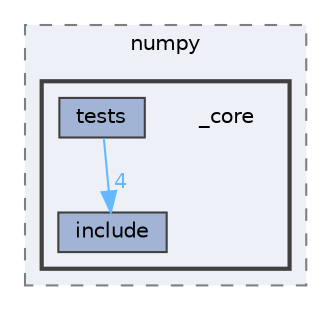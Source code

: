 digraph "env/lib/python3.12/site-packages/numpy/_core"
{
 // LATEX_PDF_SIZE
  bgcolor="transparent";
  edge [fontname=Helvetica,fontsize=10,labelfontname=Helvetica,labelfontsize=10];
  node [fontname=Helvetica,fontsize=10,shape=box,height=0.2,width=0.4];
  compound=true
  subgraph clusterdir_40b7ca29aedb8db0847603dbe37f62d1 {
    graph [ bgcolor="#edf0f7", pencolor="grey50", label="numpy", fontname=Helvetica,fontsize=10 style="filled,dashed", URL="dir_40b7ca29aedb8db0847603dbe37f62d1.html",tooltip=""]
  subgraph clusterdir_b22f85b950d8f6200a0f02c335cae479 {
    graph [ bgcolor="#edf0f7", pencolor="grey25", label="", fontname=Helvetica,fontsize=10 style="filled,bold", URL="dir_b22f85b950d8f6200a0f02c335cae479.html",tooltip=""]
    dir_b22f85b950d8f6200a0f02c335cae479 [shape=plaintext, label="_core"];
  dir_c43e16c22095737fa24c5964672fc2f9 [label="include", fillcolor="#a2b4d6", color="grey25", style="filled", URL="dir_c43e16c22095737fa24c5964672fc2f9.html",tooltip=""];
  dir_30f8fe8749c1bae6c8d86567008650d3 [label="tests", fillcolor="#a2b4d6", color="grey25", style="filled", URL="dir_30f8fe8749c1bae6c8d86567008650d3.html",tooltip=""];
  }
  }
  dir_30f8fe8749c1bae6c8d86567008650d3->dir_c43e16c22095737fa24c5964672fc2f9 [headlabel="4", labeldistance=1.5 headhref="dir_000476_000229.html" href="dir_000476_000229.html" color="steelblue1" fontcolor="steelblue1"];
}

